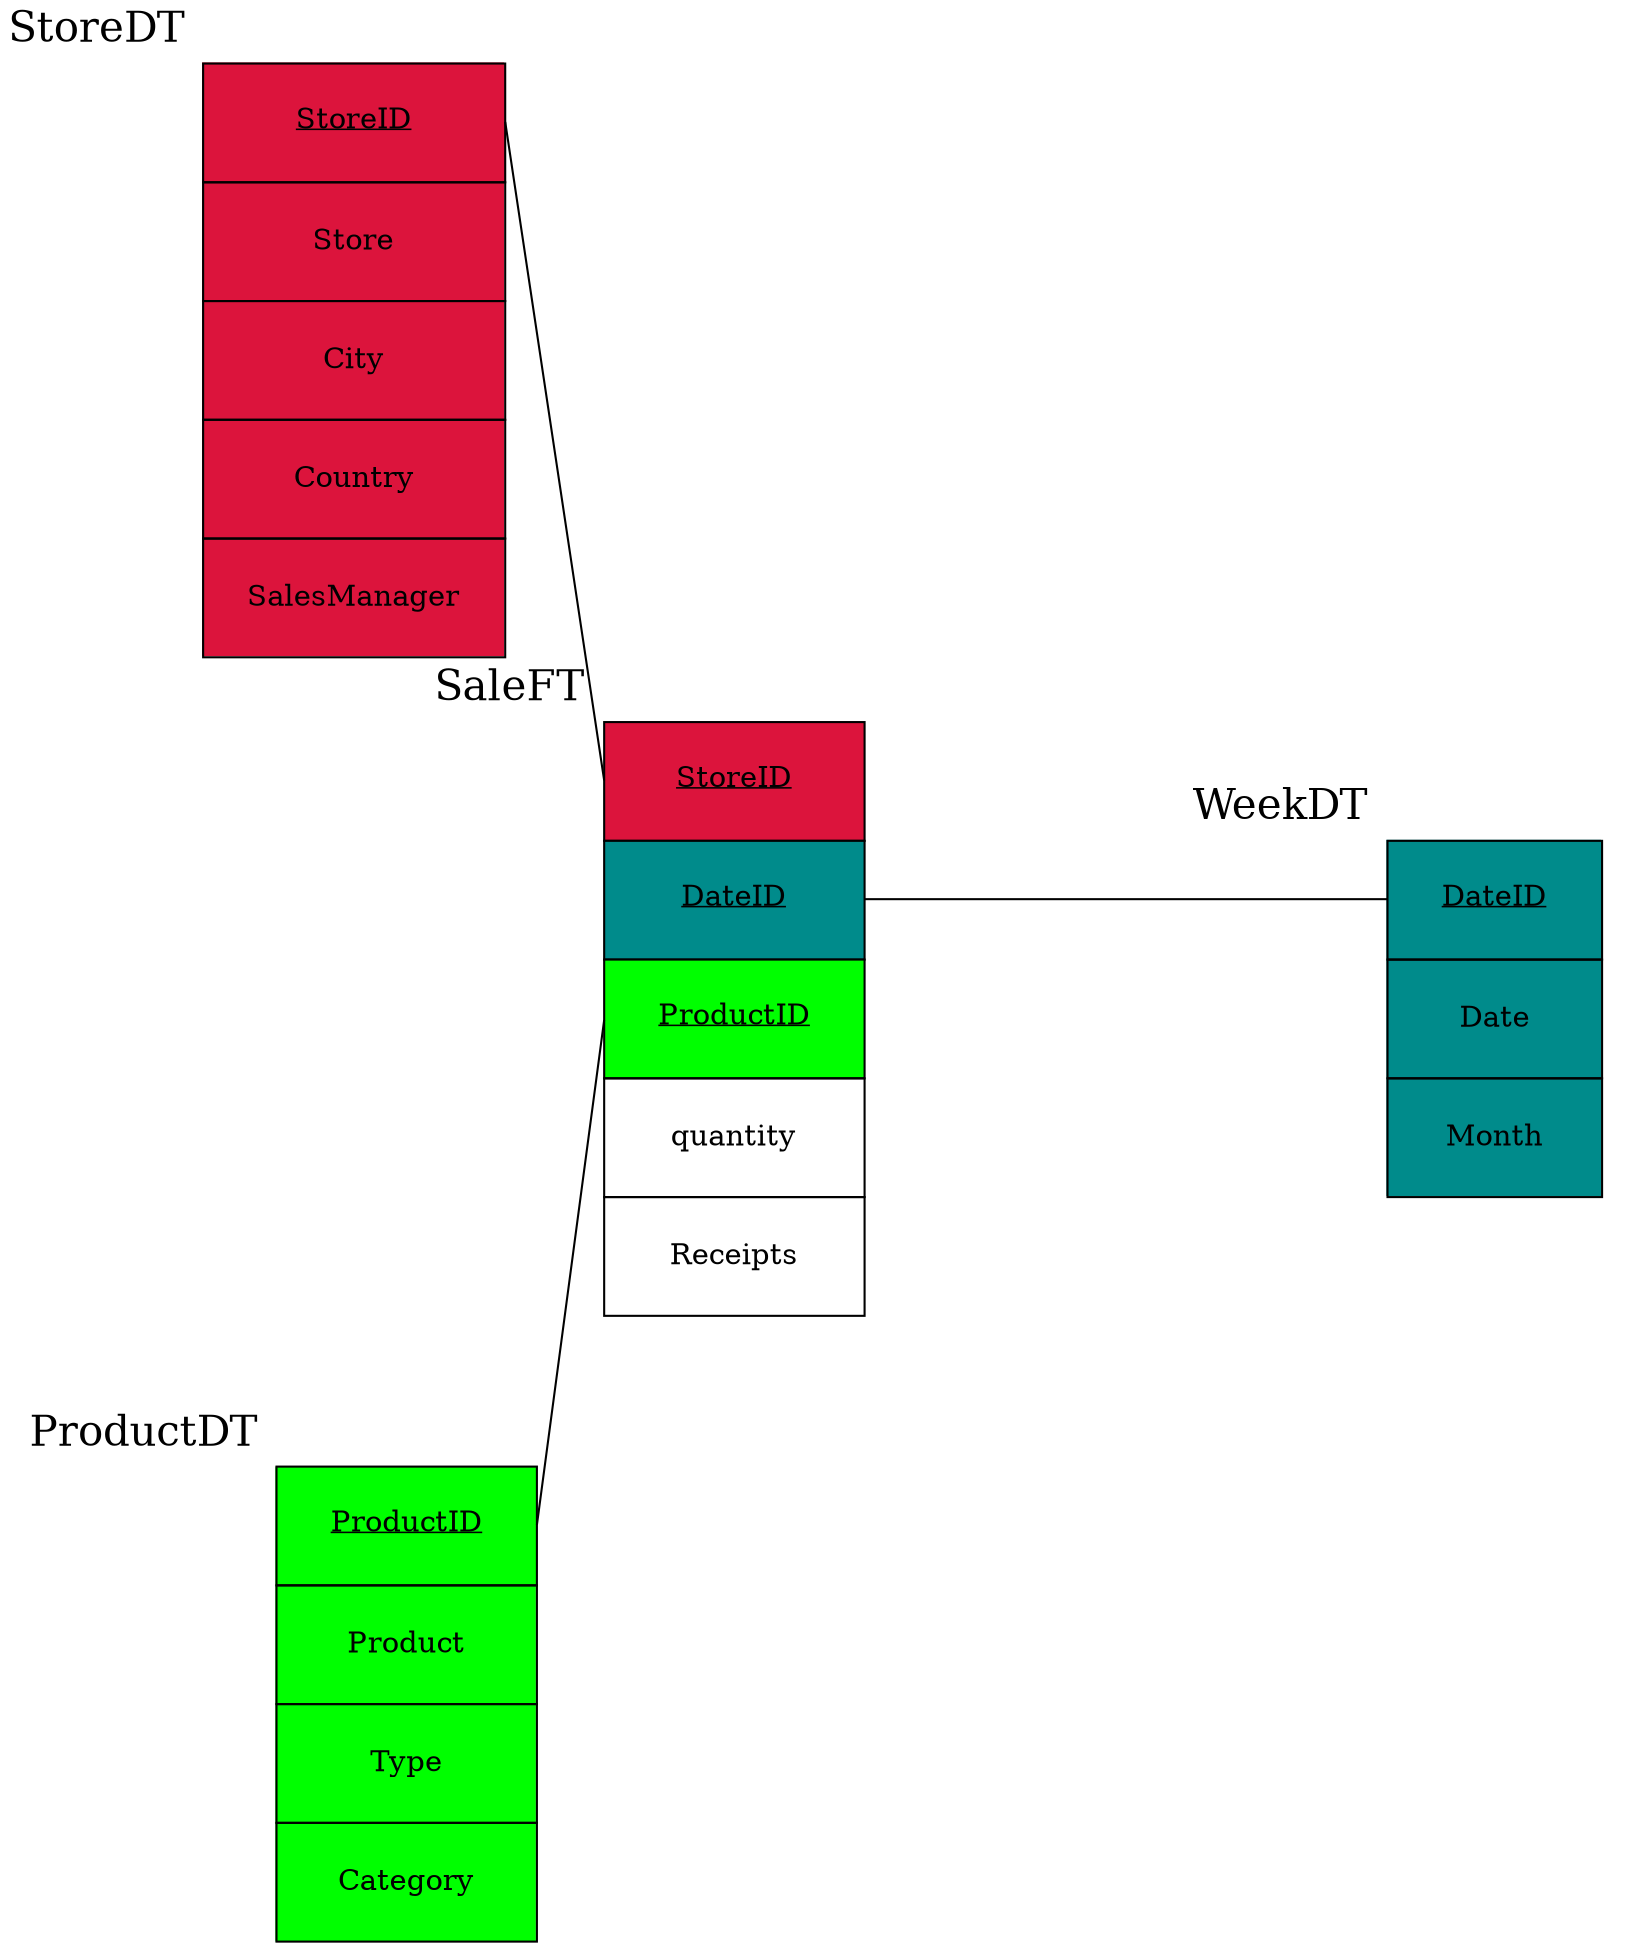 digraph G {
	layout="circo";
	SaleFT:DateID->WeekDT:DateID[ arrowhead=none ];
	SaleFT:StoreID->StoreDT:StoreID[ arrowhead=none ];
	SaleFT:ProductID->ProductDT:ProductID[ arrowhead=none ];
	ProductDT [ label=<<table border="0" bgcolor="green" cellborder="1" cellspacing="0" cellpadding="20"><tr> <td bgcolor="green" port="ProductID"> <u>ProductID</u> </td> </tr><tr> <td port="Product">Product</td> </tr><tr> <td port="Type">Type</td> </tr><tr> <td port="Category">Category</td> </tr></table>>, root=true, shape=plaintext, xlabel=<<font point-size="20">ProductDT</font>> ];
	SaleFT [ label=<<table border="0" bgcolor="white" cellborder="1" cellspacing="0" cellpadding="20"><tr> <td bgcolor="crimson" port="StoreID"> <u>StoreID</u> </td> </tr><tr> <td bgcolor="darkcyan" port="DateID"> <u>DateID</u> </td> </tr><tr> <td bgcolor="green" port="ProductID"> <u>ProductID</u> </td> </tr><tr> <td port="quantity">quantity</td> </tr><tr> <td port="Receipts">Receipts</td> </tr></table>>, root=true, shape=plaintext, xlabel=<<font point-size="20">SaleFT</font>> ];
	StoreDT [ label=<<table border="0" bgcolor="crimson" cellborder="1" cellspacing="0" cellpadding="20"><tr> <td bgcolor="crimson" port="StoreID"> <u>StoreID</u> </td> </tr><tr> <td port="Store">Store</td> </tr><tr> <td port="City">City</td> </tr><tr> <td port="Country">Country</td> </tr><tr> <td port="SalesManager">SalesManager</td> </tr></table>>, root=true, shape=plaintext, xlabel=<<font point-size="20">StoreDT</font>> ];
	WeekDT [ label=<<table border="0" bgcolor="darkcyan" cellborder="1" cellspacing="0" cellpadding="20"><tr> <td bgcolor="darkcyan" port="DateID"> <u>DateID</u> </td> </tr><tr> <td port="Date">Date</td> </tr><tr> <td port="Month">Month</td> </tr></table>>, root=true, shape=plaintext, xlabel=<<font point-size="20">WeekDT</font>> ];

}
